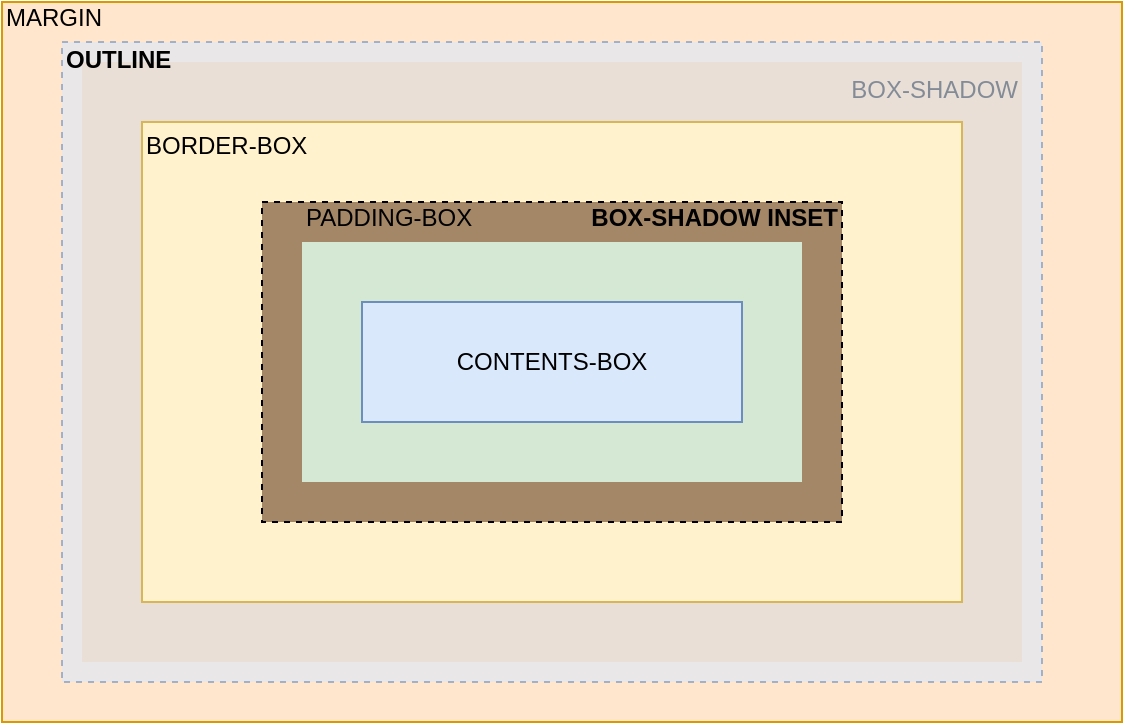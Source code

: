 <mxfile version="13.6.2" type="device"><diagram id="fXC3601nHsy9TLbcuZzD" name="Page-1"><mxGraphModel dx="1106" dy="836" grid="1" gridSize="10" guides="1" tooltips="1" connect="1" arrows="1" fold="1" page="1" pageScale="1" pageWidth="827" pageHeight="1169" math="0" shadow="0"><root><mxCell id="0"/><mxCell id="1" parent="0"/><mxCell id="uQnHKbbePimLD8gKXzh1-13" value="" style="group" vertex="1" connectable="0" parent="1"><mxGeometry x="80" y="160" width="560" height="360" as="geometry"/></mxCell><mxCell id="uQnHKbbePimLD8gKXzh1-5" value="MARGIN&lt;br&gt;&lt;br&gt;&lt;br&gt;&lt;br&gt;&lt;br&gt;&lt;br&gt;&lt;br&gt;&lt;br&gt;&lt;br&gt;&lt;br&gt;&lt;br&gt;&lt;br&gt;&lt;br&gt;&lt;br&gt;&lt;br&gt;&lt;br&gt;&lt;br&gt;&lt;br&gt;&lt;br&gt;&lt;br&gt;&lt;br&gt;&lt;br&gt;&lt;br&gt;&lt;br&gt;&lt;br&gt;" style="rounded=0;whiteSpace=wrap;html=1;strokeWidth=1;fillColor=#ffe6cc;strokeColor=#d79b00;align=left;" vertex="1" parent="uQnHKbbePimLD8gKXzh1-13"><mxGeometry width="560" height="360" as="geometry"/></mxCell><mxCell id="uQnHKbbePimLD8gKXzh1-4" value="BOX-SHADOW&lt;br&gt;&lt;br&gt;&lt;br&gt;&lt;br&gt;&lt;br&gt;&lt;br&gt;&lt;br&gt;&lt;br&gt;&lt;br&gt;&lt;br&gt;&lt;br&gt;&lt;br&gt;&lt;br&gt;&lt;br&gt;&lt;br&gt;&lt;br&gt;&lt;br&gt;&lt;br&gt;&lt;br&gt;&lt;br&gt;" style="rounded=0;whiteSpace=wrap;html=1;strokeWidth=1;fillColor=#FFD3A1;strokeColor=none;align=right;" vertex="1" parent="uQnHKbbePimLD8gKXzh1-13"><mxGeometry x="40" y="30" width="470" height="300" as="geometry"/></mxCell><mxCell id="uQnHKbbePimLD8gKXzh1-11" value="&lt;b&gt;OUTLINE&lt;br&gt;&lt;br&gt;&lt;br&gt;&lt;br&gt;&lt;br&gt;&lt;br&gt;&lt;br&gt;&lt;br&gt;&lt;br&gt;&lt;br&gt;&lt;br&gt;&lt;br&gt;&lt;br&gt;&lt;br&gt;&lt;br&gt;&lt;br&gt;&lt;br&gt;&lt;br&gt;&lt;br&gt;&lt;br&gt;&lt;br&gt;&lt;br&gt;&lt;/b&gt;" style="rounded=0;whiteSpace=wrap;html=1;dashed=1;strokeWidth=1;fillColor=#dae8fc;strokeColor=#6c8ebf;opacity=60;align=left;" vertex="1" parent="uQnHKbbePimLD8gKXzh1-13"><mxGeometry x="30" y="20" width="490" height="320" as="geometry"/></mxCell><mxCell id="uQnHKbbePimLD8gKXzh1-12" value="" style="group" vertex="1" connectable="0" parent="1"><mxGeometry x="150" y="220" width="410" height="240" as="geometry"/></mxCell><mxCell id="uQnHKbbePimLD8gKXzh1-10" value="" style="group" vertex="1" connectable="0" parent="uQnHKbbePimLD8gKXzh1-12"><mxGeometry width="410" height="240" as="geometry"/></mxCell><mxCell id="uQnHKbbePimLD8gKXzh1-8" value="" style="group" vertex="1" connectable="0" parent="uQnHKbbePimLD8gKXzh1-10"><mxGeometry width="410" height="240" as="geometry"/></mxCell><mxCell id="uQnHKbbePimLD8gKXzh1-3" value="BORDER-BOX&lt;br&gt;&lt;br&gt;&lt;br&gt;&lt;br&gt;&lt;br&gt;&lt;br&gt;&lt;br&gt;&lt;br&gt;&lt;br&gt;&lt;br&gt;&lt;br&gt;&lt;br&gt;&lt;br&gt;&lt;br&gt;&lt;br&gt;&lt;br&gt;" style="rounded=0;whiteSpace=wrap;html=1;strokeWidth=1;fillColor=#fff2cc;strokeColor=#d6b656;align=left;" vertex="1" parent="uQnHKbbePimLD8gKXzh1-8"><mxGeometry width="410" height="240" as="geometry"/></mxCell><mxCell id="uQnHKbbePimLD8gKXzh1-6" value="BOX-SHADOW INSET&lt;br&gt;&lt;br&gt;&lt;br&gt;&lt;br&gt;&lt;br&gt;&lt;br&gt;&lt;br&gt;&lt;br&gt;&lt;br&gt;&lt;br&gt;&lt;br&gt;" style="rounded=0;whiteSpace=wrap;html=1;strokeWidth=1;fontStyle=1;fillColor=#A38767;dashed=1;align=right;" vertex="1" parent="uQnHKbbePimLD8gKXzh1-12"><mxGeometry x="60" y="40" width="290" height="160" as="geometry"/></mxCell><mxCell id="uQnHKbbePimLD8gKXzh1-2" value="PADDING-BOX&lt;br&gt;&lt;br&gt;&lt;br&gt;&lt;br&gt;&lt;br&gt;&lt;br&gt;&lt;br&gt;&lt;br&gt;&lt;br&gt;&lt;br&gt;&lt;br&gt;" style="rounded=0;whiteSpace=wrap;html=1;fillColor=#d5e8d4;dashed=1;align=left;strokeWidth=3;strokeColor=none;" vertex="1" parent="uQnHKbbePimLD8gKXzh1-12"><mxGeometry x="80" y="60" width="250" height="120" as="geometry"/></mxCell><mxCell id="uQnHKbbePimLD8gKXzh1-1" value="CONTENTS-BOX" style="rounded=0;whiteSpace=wrap;html=1;fillColor=#dae8fc;strokeColor=#6c8ebf;" vertex="1" parent="uQnHKbbePimLD8gKXzh1-12"><mxGeometry x="110" y="90" width="190" height="60" as="geometry"/></mxCell></root></mxGraphModel></diagram></mxfile>
